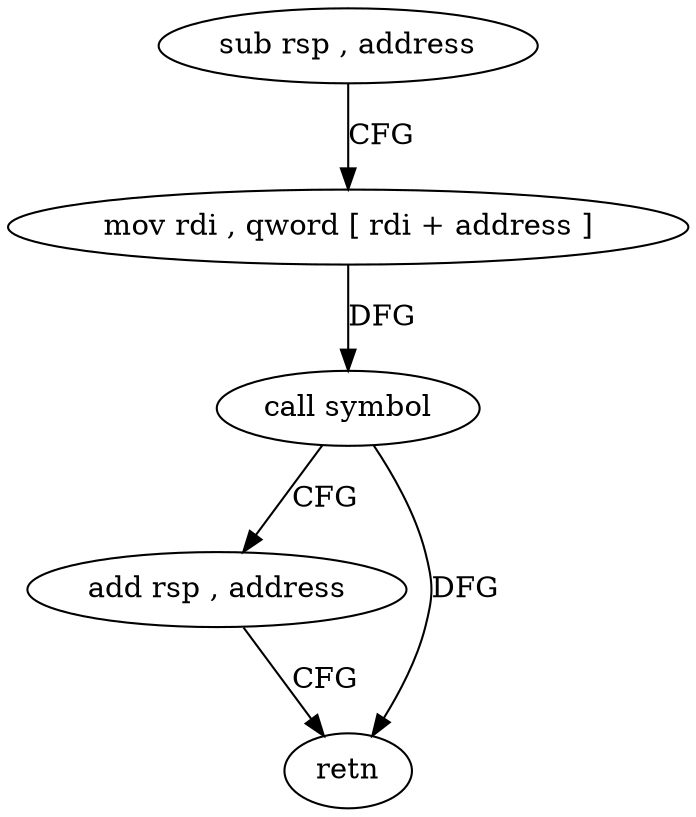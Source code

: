 digraph "func" {
"121504" [label = "sub rsp , address" ]
"121508" [label = "mov rdi , qword [ rdi + address ]" ]
"121512" [label = "call symbol" ]
"121517" [label = "add rsp , address" ]
"121521" [label = "retn" ]
"121504" -> "121508" [ label = "CFG" ]
"121508" -> "121512" [ label = "DFG" ]
"121512" -> "121517" [ label = "CFG" ]
"121512" -> "121521" [ label = "DFG" ]
"121517" -> "121521" [ label = "CFG" ]
}

